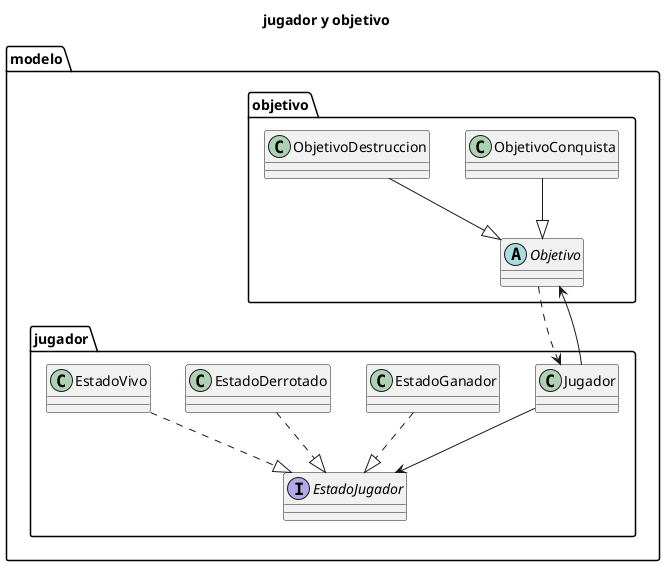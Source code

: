 @startuml

title jugador y objetivo

package modelo {
    package jugador {
        class Jugador
        interface EstadoJugador
        class EstadoGanador
        class EstadoDerrotado
        class EstadoVivo
    }

    package objetivo {
        abstract class Objetivo
        class ObjetivoConquista
        class ObjetivoDestruccion
    }

    Jugador --> EstadoJugador
    EstadoDerrotado ..|> EstadoJugador
    EstadoGanador ..|> EstadoJugador
    EstadoVivo ..|> EstadoJugador
    ObjetivoConquista --|> Objetivo
    ObjetivoDestruccion --|> Objetivo
    Jugador --> Objetivo
    Objetivo ..> Jugador
}

@enduml